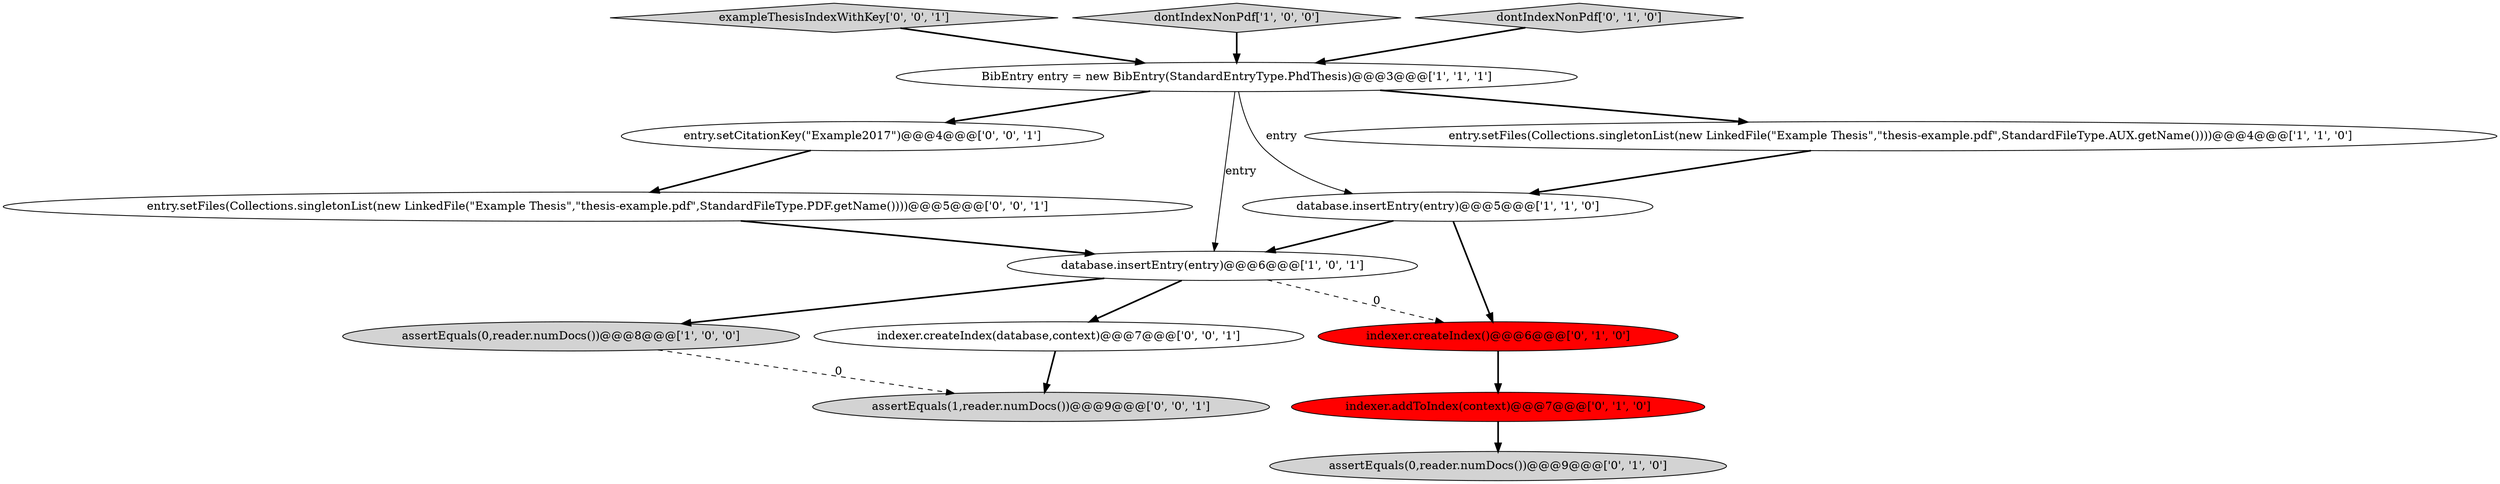 digraph {
14 [style = filled, label = "exampleThesisIndexWithKey['0', '0', '1']", fillcolor = lightgray, shape = diamond image = "AAA0AAABBB3BBB"];
2 [style = filled, label = "assertEquals(0,reader.numDocs())@@@8@@@['1', '0', '0']", fillcolor = lightgray, shape = ellipse image = "AAA0AAABBB1BBB"];
4 [style = filled, label = "dontIndexNonPdf['1', '0', '0']", fillcolor = lightgray, shape = diamond image = "AAA0AAABBB1BBB"];
6 [style = filled, label = "dontIndexNonPdf['0', '1', '0']", fillcolor = lightgray, shape = diamond image = "AAA0AAABBB2BBB"];
8 [style = filled, label = "indexer.createIndex()@@@6@@@['0', '1', '0']", fillcolor = red, shape = ellipse image = "AAA1AAABBB2BBB"];
10 [style = filled, label = "entry.setFiles(Collections.singletonList(new LinkedFile(\"Example Thesis\",\"thesis-example.pdf\",StandardFileType.PDF.getName())))@@@5@@@['0', '0', '1']", fillcolor = white, shape = ellipse image = "AAA0AAABBB3BBB"];
11 [style = filled, label = "entry.setCitationKey(\"Example2017\")@@@4@@@['0', '0', '1']", fillcolor = white, shape = ellipse image = "AAA0AAABBB3BBB"];
0 [style = filled, label = "BibEntry entry = new BibEntry(StandardEntryType.PhdThesis)@@@3@@@['1', '1', '1']", fillcolor = white, shape = ellipse image = "AAA0AAABBB1BBB"];
12 [style = filled, label = "assertEquals(1,reader.numDocs())@@@9@@@['0', '0', '1']", fillcolor = lightgray, shape = ellipse image = "AAA0AAABBB3BBB"];
13 [style = filled, label = "indexer.createIndex(database,context)@@@7@@@['0', '0', '1']", fillcolor = white, shape = ellipse image = "AAA0AAABBB3BBB"];
5 [style = filled, label = "database.insertEntry(entry)@@@5@@@['1', '1', '0']", fillcolor = white, shape = ellipse image = "AAA0AAABBB1BBB"];
9 [style = filled, label = "indexer.addToIndex(context)@@@7@@@['0', '1', '0']", fillcolor = red, shape = ellipse image = "AAA1AAABBB2BBB"];
3 [style = filled, label = "database.insertEntry(entry)@@@6@@@['1', '0', '1']", fillcolor = white, shape = ellipse image = "AAA0AAABBB1BBB"];
7 [style = filled, label = "assertEquals(0,reader.numDocs())@@@9@@@['0', '1', '0']", fillcolor = lightgray, shape = ellipse image = "AAA0AAABBB2BBB"];
1 [style = filled, label = "entry.setFiles(Collections.singletonList(new LinkedFile(\"Example Thesis\",\"thesis-example.pdf\",StandardFileType.AUX.getName())))@@@4@@@['1', '1', '0']", fillcolor = white, shape = ellipse image = "AAA0AAABBB1BBB"];
1->5 [style = bold, label=""];
5->3 [style = bold, label=""];
3->13 [style = bold, label=""];
3->8 [style = dashed, label="0"];
5->8 [style = bold, label=""];
0->11 [style = bold, label=""];
10->3 [style = bold, label=""];
2->12 [style = dashed, label="0"];
6->0 [style = bold, label=""];
13->12 [style = bold, label=""];
3->2 [style = bold, label=""];
14->0 [style = bold, label=""];
9->7 [style = bold, label=""];
0->3 [style = solid, label="entry"];
11->10 [style = bold, label=""];
0->1 [style = bold, label=""];
0->5 [style = solid, label="entry"];
4->0 [style = bold, label=""];
8->9 [style = bold, label=""];
}
